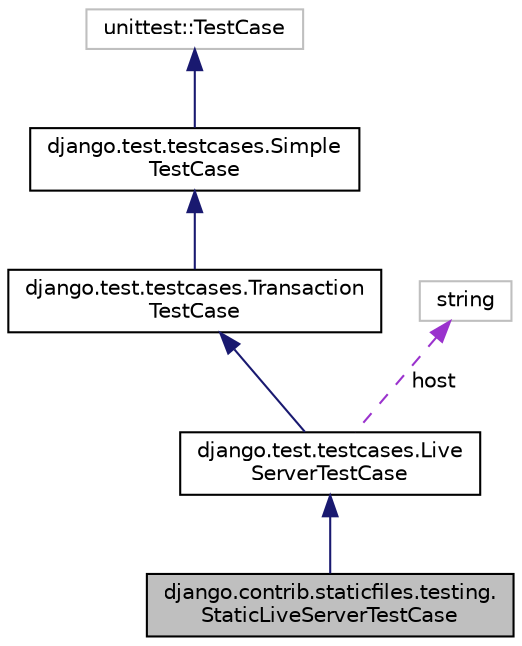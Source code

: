 digraph "django.contrib.staticfiles.testing.StaticLiveServerTestCase"
{
 // LATEX_PDF_SIZE
  edge [fontname="Helvetica",fontsize="10",labelfontname="Helvetica",labelfontsize="10"];
  node [fontname="Helvetica",fontsize="10",shape=record];
  Node1 [label="django.contrib.staticfiles.testing.\lStaticLiveServerTestCase",height=0.2,width=0.4,color="black", fillcolor="grey75", style="filled", fontcolor="black",tooltip=" "];
  Node2 -> Node1 [dir="back",color="midnightblue",fontsize="10",style="solid",fontname="Helvetica"];
  Node2 [label="django.test.testcases.Live\lServerTestCase",height=0.2,width=0.4,color="black", fillcolor="white", style="filled",URL="$d6/dd6/classdjango_1_1test_1_1testcases_1_1_live_server_test_case.html",tooltip=" "];
  Node3 -> Node2 [dir="back",color="midnightblue",fontsize="10",style="solid",fontname="Helvetica"];
  Node3 [label="django.test.testcases.Transaction\lTestCase",height=0.2,width=0.4,color="black", fillcolor="white", style="filled",URL="$d8/d37/classdjango_1_1test_1_1testcases_1_1_transaction_test_case.html",tooltip=" "];
  Node4 -> Node3 [dir="back",color="midnightblue",fontsize="10",style="solid",fontname="Helvetica"];
  Node4 [label="django.test.testcases.Simple\lTestCase",height=0.2,width=0.4,color="black", fillcolor="white", style="filled",URL="$d4/d6b/classdjango_1_1test_1_1testcases_1_1_simple_test_case.html",tooltip=" "];
  Node5 -> Node4 [dir="back",color="midnightblue",fontsize="10",style="solid",fontname="Helvetica"];
  Node5 [label="unittest::TestCase",height=0.2,width=0.4,color="grey75", fillcolor="white", style="filled",tooltip=" "];
  Node6 -> Node2 [dir="back",color="darkorchid3",fontsize="10",style="dashed",label=" host" ,fontname="Helvetica"];
  Node6 [label="string",height=0.2,width=0.4,color="grey75", fillcolor="white", style="filled",tooltip=" "];
}
